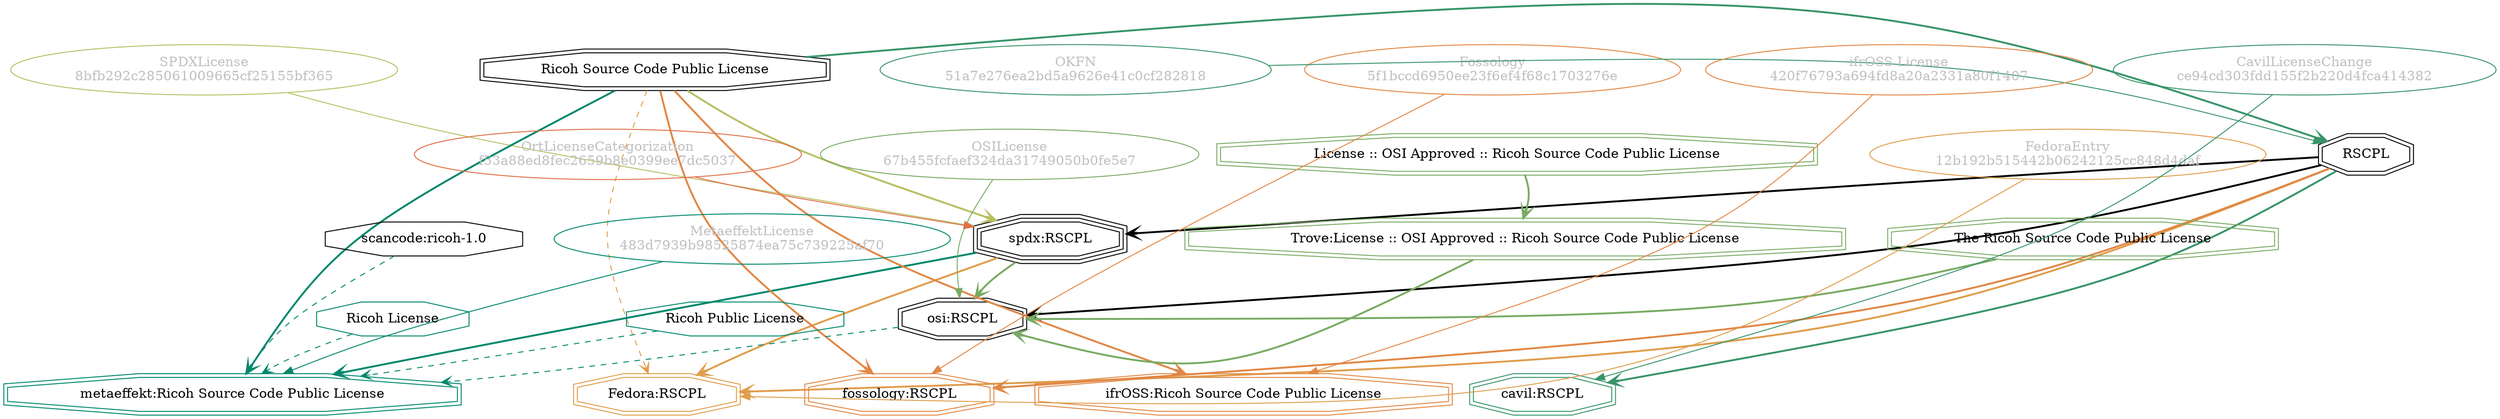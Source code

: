 strict digraph {
    node [shape=box];
    graph [splines=curved];
    3766 [label="SPDXLicense\n8bfb292c285061009665cf25155bf365"
         ,fontcolor=gray
         ,color="#b8bf62"
         ,fillcolor="beige;1"
         ,shape=ellipse];
    3767 [label="spdx:RSCPL"
         ,shape=tripleoctagon];
    3768 [label=RSCPL
         ,shape=doubleoctagon];
    3769 [label="Ricoh Source Code Public License"
         ,shape=doubleoctagon];
    5279 [label="OSILicense\n67b455fcfaef324da31749050b0fe5e7"
         ,fontcolor=gray
         ,color="#78ab63"
         ,fillcolor="beige;1"
         ,shape=ellipse];
    5280 [label="osi:RSCPL"
         ,shape=doubleoctagon];
    5281 [label="The Ricoh Source Code Public License"
         ,color="#78ab63"
         ,shape=doubleoctagon];
    5282 [label="Trove:License :: OSI Approved :: Ricoh Source Code Public License"
         ,color="#78ab63"
         ,shape=doubleoctagon];
    5283 [label="License :: OSI Approved :: Ricoh Source Code Public License"
         ,color="#78ab63"
         ,shape=doubleoctagon];
    8341 [label="FedoraEntry\n12b192b515442b06242125cc848d4daf"
         ,fontcolor=gray
         ,color="#e09d4b"
         ,fillcolor="beige;1"
         ,shape=ellipse];
    8342 [label="Fedora:RSCPL"
         ,color="#e09d4b"
         ,shape=doubleoctagon];
    22908 [label="scancode:ricoh-1.0"
          ,shape=octagon];
    26380 [label="Fossology\n5f1bccd6950ee23f6ef4f68c1703276e"
          ,fontcolor=gray
          ,color="#e18745"
          ,fillcolor="beige;1"
          ,shape=ellipse];
    26381 [label="fossology:RSCPL"
          ,color="#e18745"
          ,shape=doubleoctagon];
    28385 [label="OKFN\n51a7e276ea2bd5a9626e41c0cf282818"
          ,fontcolor=gray
          ,color="#379469"
          ,fillcolor="beige;1"
          ,shape=ellipse];
    35185 [label="OrtLicenseCategorization\nf53a88ed8fec2659b8e0399ee7dc5037"
          ,fontcolor=gray
          ,color="#e06f45"
          ,fillcolor="beige;1"
          ,shape=ellipse];
    37449 [label="CavilLicenseChange\nce94cd303fdd155f2b220d4fca414382"
          ,fontcolor=gray
          ,color="#379469"
          ,fillcolor="beige;1"
          ,shape=ellipse];
    37450 [label="cavil:RSCPL"
          ,color="#379469"
          ,shape=doubleoctagon];
    47843 [label="MetaeffektLicense\n483d7939b98525874ea75c739225af70"
          ,fontcolor=gray
          ,color="#00876c"
          ,fillcolor="beige;1"
          ,shape=ellipse];
    47844 [label="metaeffekt:Ricoh Source Code Public License"
          ,color="#00876c"
          ,shape=doubleoctagon];
    47845 [label="Ricoh License"
          ,color="#00876c"
          ,shape=octagon];
    47846 [label="Ricoh Public License"
          ,color="#00876c"
          ,shape=octagon];
    55008 [label="ifrOSS License\n420f76793a694fd8a20a2331a80f1407"
          ,fontcolor=gray
          ,color="#e18745"
          ,fillcolor="beige;1"
          ,shape=ellipse];
    55009 [label="ifrOSS:Ricoh Source Code Public License"
          ,color="#e18745"
          ,shape=doubleoctagon];
    3766 -> 3767 [weight=0.5
                 ,color="#b8bf62"];
    3767 -> 5280 [style=bold
                 ,arrowhead=vee
                 ,weight=0.7
                 ,color="#78ab63"];
    3767 -> 8342 [style=bold
                 ,arrowhead=vee
                 ,weight=0.7
                 ,color="#e09d4b"];
    3767 -> 47844 [style=bold
                  ,arrowhead=vee
                  ,weight=0.7
                  ,color="#00876c"];
    3768 -> 3767 [style=bold
                 ,arrowhead=vee
                 ,weight=0.7];
    3768 -> 5280 [style=bold
                 ,arrowhead=vee
                 ,weight=0.7];
    3768 -> 8342 [style=bold
                 ,arrowhead=vee
                 ,weight=0.7
                 ,color="#e09d4b"];
    3768 -> 26381 [style=bold
                  ,arrowhead=vee
                  ,weight=0.7
                  ,color="#e18745"];
    3768 -> 37450 [style=bold
                  ,arrowhead=vee
                  ,weight=0.7
                  ,color="#379469"];
    3768 -> 37450 [style=bold
                  ,arrowhead=vee
                  ,weight=0.7
                  ,color="#379469"];
    3769 -> 3767 [style=bold
                 ,arrowhead=vee
                 ,weight=0.7
                 ,color="#b8bf62"];
    3769 -> 3768 [style=bold
                 ,arrowhead=vee
                 ,weight=0.7
                 ,color="#379469"];
    3769 -> 8342 [style=dashed
                 ,arrowhead=vee
                 ,weight=0.5
                 ,color="#e09d4b"];
    3769 -> 26381 [style=bold
                  ,arrowhead=vee
                  ,weight=0.7
                  ,color="#e18745"];
    3769 -> 47844 [style=bold
                  ,arrowhead=vee
                  ,weight=0.7
                  ,color="#00876c"];
    3769 -> 47844 [style=bold
                  ,arrowhead=vee
                  ,weight=0.7
                  ,color="#00876c"];
    3769 -> 55009 [style=bold
                  ,arrowhead=vee
                  ,weight=0.7
                  ,color="#e18745"];
    3769 -> 55009 [style=bold
                  ,arrowhead=vee
                  ,weight=0.7
                  ,color="#e18745"];
    5279 -> 5280 [weight=0.5
                 ,color="#78ab63"];
    5280 -> 47844 [style=dashed
                  ,arrowhead=vee
                  ,weight=0.5
                  ,color="#00876c"];
    5281 -> 5280 [style=bold
                 ,arrowhead=vee
                 ,weight=0.7
                 ,color="#78ab63"];
    5282 -> 5280 [style=bold
                 ,arrowhead=vee
                 ,weight=0.7
                 ,color="#78ab63"];
    5283 -> 5282 [style=bold
                 ,arrowhead=vee
                 ,weight=0.7
                 ,color="#78ab63"];
    8341 -> 8342 [weight=0.5
                 ,color="#e09d4b"];
    22908 -> 47844 [style=dashed
                   ,arrowhead=vee
                   ,weight=0.5
                   ,color="#00876c"];
    26380 -> 26381 [weight=0.5
                   ,color="#e18745"];
    28385 -> 3768 [weight=0.5
                  ,color="#379469"];
    35185 -> 3767 [weight=0.5
                  ,color="#e06f45"];
    37449 -> 37450 [weight=0.5
                   ,color="#379469"];
    47843 -> 47844 [weight=0.5
                   ,color="#00876c"];
    47845 -> 47844 [style=dashed
                   ,arrowhead=vee
                   ,weight=0.5
                   ,color="#00876c"];
    47846 -> 47844 [style=dashed
                   ,arrowhead=vee
                   ,weight=0.5
                   ,color="#00876c"];
    55008 -> 55009 [weight=0.5
                   ,color="#e18745"];
}
